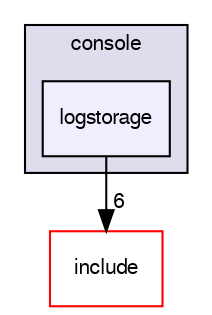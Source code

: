 digraph "/home/pfefferz/dlt-daemon/src/console/logstorage" {
  compound=true
  node [ fontsize="10", fontname="FreeSans"];
  edge [ labelfontsize="10", labelfontname="FreeSans"];
  subgraph clusterdir_4e4d80e90708fdc910fdeacef1a2f461 {
    graph [ bgcolor="#ddddee", pencolor="black", label="console" fontname="FreeSans", fontsize="10", URL="dir_4e4d80e90708fdc910fdeacef1a2f461.html"]
  dir_755d6d6e5815103abc38f542b2abc510 [shape=box, label="logstorage", style="filled", fillcolor="#eeeeff", pencolor="black", URL="dir_755d6d6e5815103abc38f542b2abc510.html"];
  }
  dir_d44c64559bbebec7f509842c48db8b23 [shape=box label="include" fillcolor="white" style="filled" color="red" URL="dir_d44c64559bbebec7f509842c48db8b23.html"];
  dir_755d6d6e5815103abc38f542b2abc510->dir_d44c64559bbebec7f509842c48db8b23 [headlabel="6", labeldistance=1.5 headhref="dir_000006_000001.html"];
}
